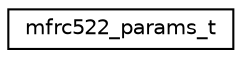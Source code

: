 digraph "Graphical Class Hierarchy"
{
 // LATEX_PDF_SIZE
  edge [fontname="Helvetica",fontsize="10",labelfontname="Helvetica",labelfontsize="10"];
  node [fontname="Helvetica",fontsize="10",shape=record];
  rankdir="LR";
  Node0 [label="mfrc522_params_t",height=0.2,width=0.4,color="black", fillcolor="white", style="filled",URL="$structmfrc522__params__t.html",tooltip="MFRC522 device initialization parameters."];
}
